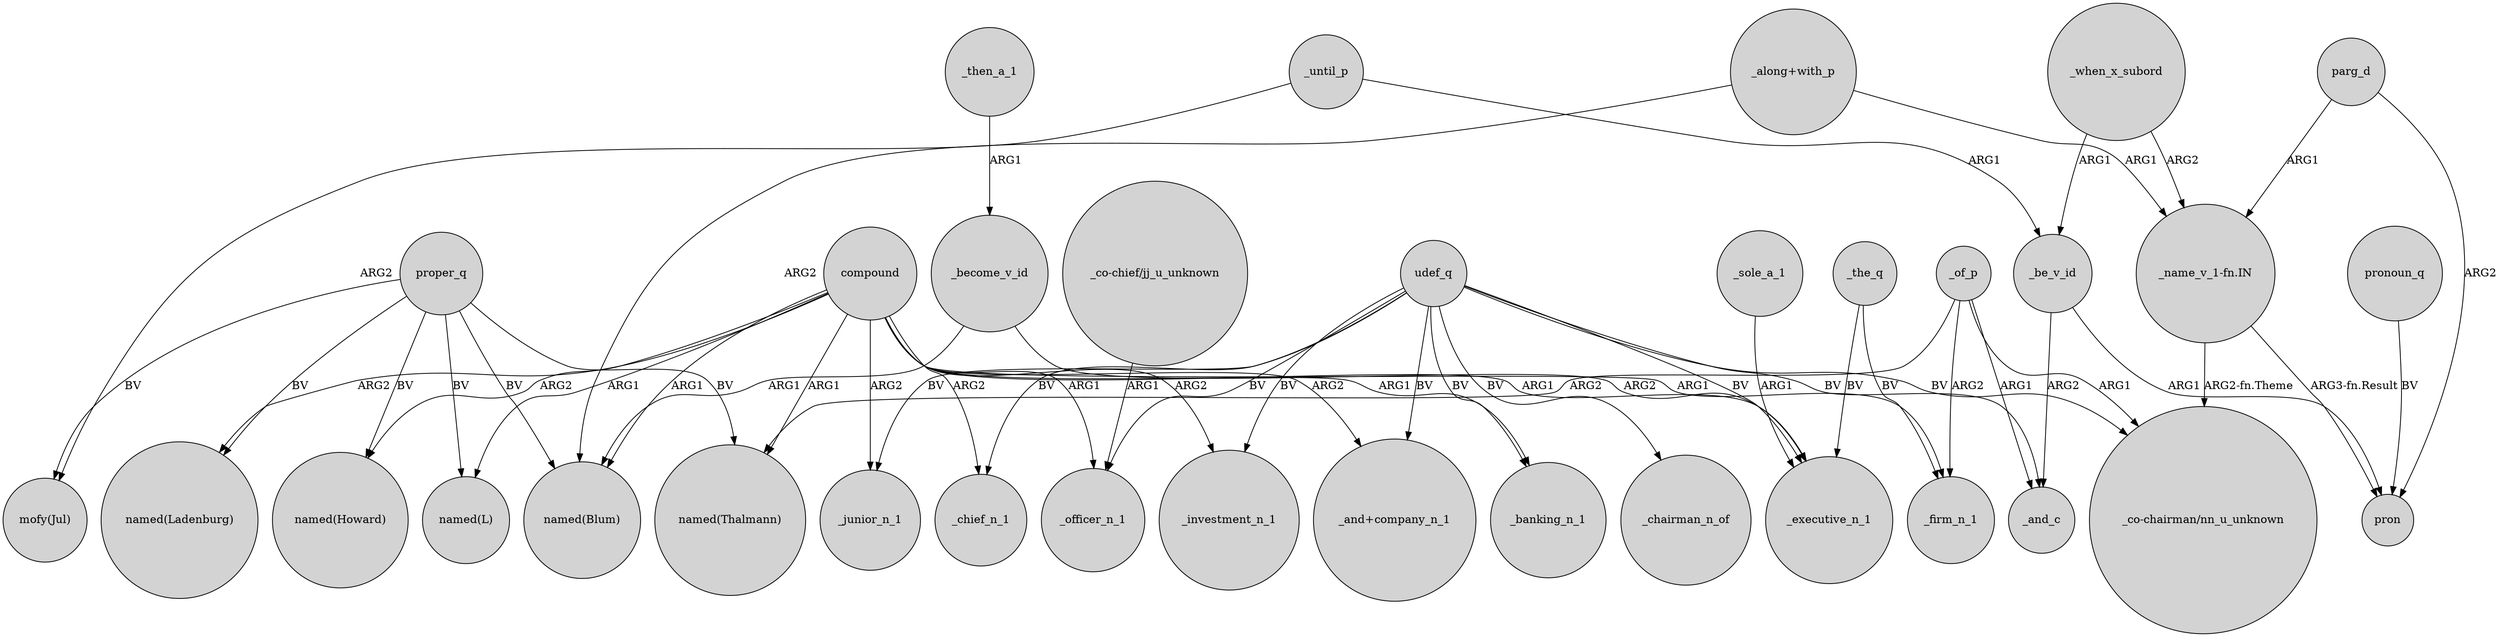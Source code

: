 digraph {
	node [shape=circle style=filled]
	_of_p -> _firm_n_1 [label=ARG2]
	compound -> "named(Blum)" [label=ARG1]
	proper_q -> "mofy(Jul)" [label=BV]
	proper_q -> "named(L)" [label=BV]
	udef_q -> _executive_n_1 [label=BV]
	_of_p -> "named(Thalmann)" [label=ARG2]
	_the_q -> _executive_n_1 [label=BV]
	proper_q -> "named(Thalmann)" [label=BV]
	_until_p -> _be_v_id [label=ARG1]
	_until_p -> "mofy(Jul)" [label=ARG2]
	compound -> _executive_n_1 [label=ARG1]
	compound -> _investment_n_1 [label=ARG2]
	_become_v_id -> "named(Blum)" [label=ARG1]
	compound -> "named(L)" [label=ARG1]
	"_along+with_p" -> "_name_v_1-fn.IN" [label=ARG1]
	_be_v_id -> pron [label=ARG1]
	proper_q -> "named(Ladenburg)" [label=BV]
	udef_q -> _chairman_n_of [label=BV]
	_of_p -> "_co-chairman/nn_u_unknown" [label=ARG1]
	_be_v_id -> _and_c [label=ARG2]
	udef_q -> _junior_n_1 [label=BV]
	parg_d -> pron [label=ARG2]
	compound -> _officer_n_1 [label=ARG1]
	compound -> _chief_n_1 [label=ARG2]
	compound -> _junior_n_1 [label=ARG2]
	pronoun_q -> pron [label=BV]
	_become_v_id -> _executive_n_1 [label=ARG2]
	compound -> _banking_n_1 [label=ARG1]
	udef_q -> _chief_n_1 [label=BV]
	compound -> "_and+company_n_1" [label=ARG2]
	udef_q -> "_co-chairman/nn_u_unknown" [label=BV]
	udef_q -> _officer_n_1 [label=BV]
	compound -> "named(Howard)" [label=ARG2]
	compound -> "named(Ladenburg)" [label=ARG2]
	"_name_v_1-fn.IN" -> "_co-chairman/nn_u_unknown" [label="ARG2-fn.Theme"]
	_of_p -> _and_c [label=ARG1]
	compound -> _firm_n_1 [label=ARG1]
	proper_q -> "named(Blum)" [label=BV]
	_the_q -> _firm_n_1 [label=BV]
	udef_q -> _investment_n_1 [label=BV]
	udef_q -> "_and+company_n_1" [label=BV]
	_then_a_1 -> _become_v_id [label=ARG1]
	"_along+with_p" -> "named(Blum)" [label=ARG2]
	_when_x_subord -> _be_v_id [label=ARG1]
	udef_q -> _and_c [label=BV]
	udef_q -> _banking_n_1 [label=BV]
	proper_q -> "named(Howard)" [label=BV]
	"_co-chief/jj_u_unknown" -> _officer_n_1 [label=ARG1]
	parg_d -> "_name_v_1-fn.IN" [label=ARG1]
	_sole_a_1 -> _executive_n_1 [label=ARG1]
	"_name_v_1-fn.IN" -> pron [label="ARG3-fn.Result"]
	compound -> "named(Thalmann)" [label=ARG1]
	_when_x_subord -> "_name_v_1-fn.IN" [label=ARG2]
}
